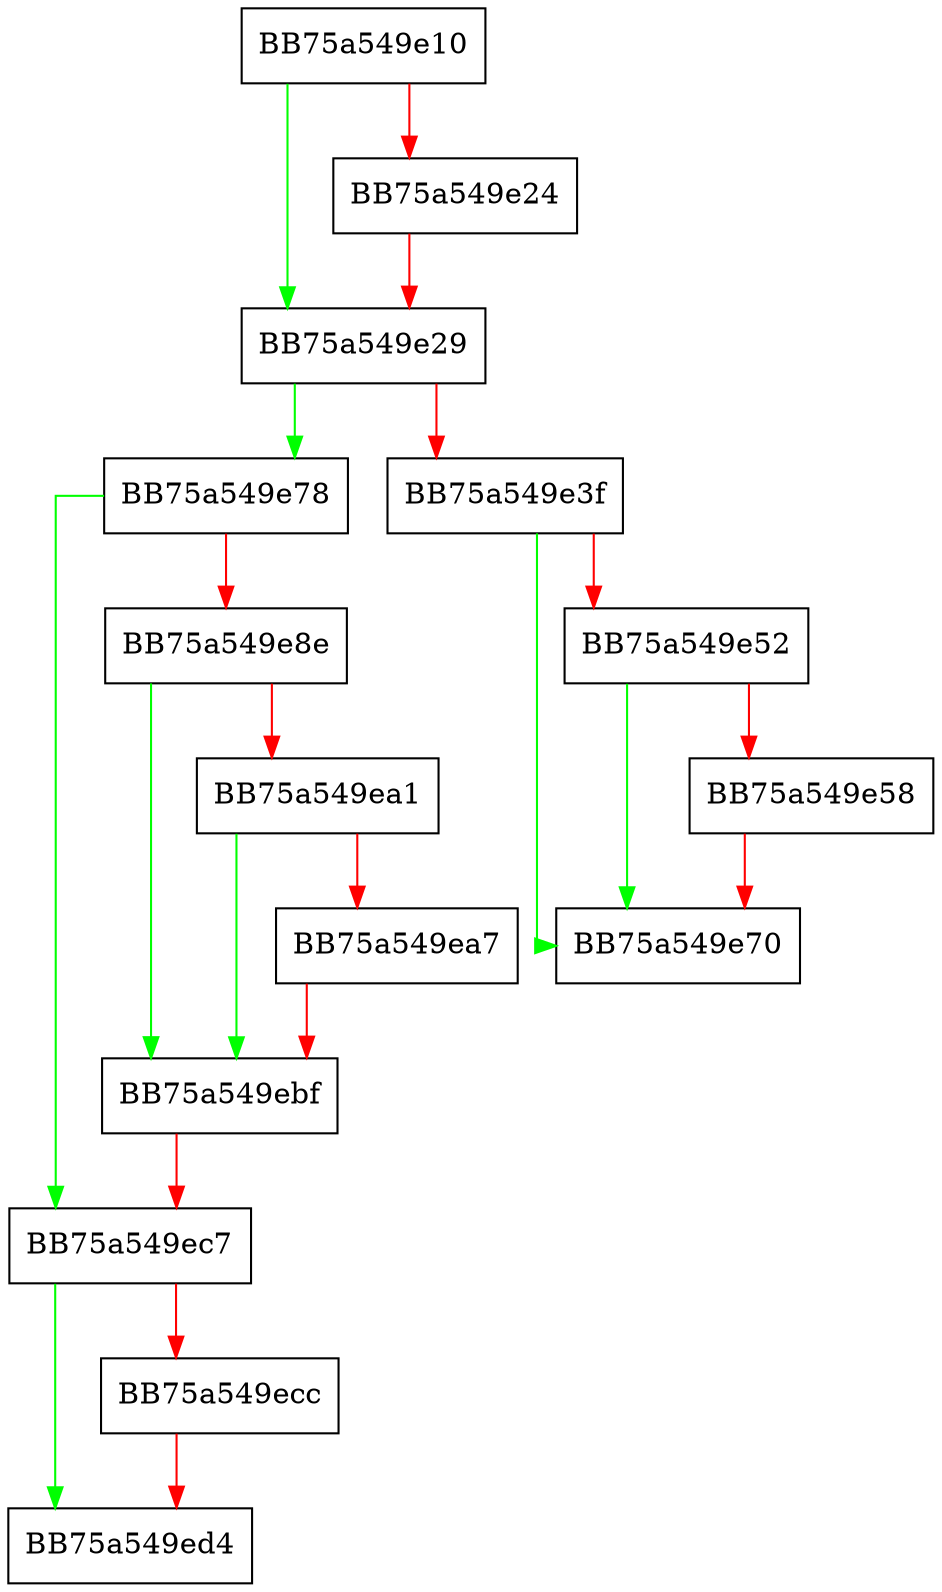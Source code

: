 digraph GetAttributeList {
  node [shape="box"];
  graph [splines=ortho];
  BB75a549e10 -> BB75a549e29 [color="green"];
  BB75a549e10 -> BB75a549e24 [color="red"];
  BB75a549e24 -> BB75a549e29 [color="red"];
  BB75a549e29 -> BB75a549e78 [color="green"];
  BB75a549e29 -> BB75a549e3f [color="red"];
  BB75a549e3f -> BB75a549e70 [color="green"];
  BB75a549e3f -> BB75a549e52 [color="red"];
  BB75a549e52 -> BB75a549e70 [color="green"];
  BB75a549e52 -> BB75a549e58 [color="red"];
  BB75a549e58 -> BB75a549e70 [color="red"];
  BB75a549e78 -> BB75a549ec7 [color="green"];
  BB75a549e78 -> BB75a549e8e [color="red"];
  BB75a549e8e -> BB75a549ebf [color="green"];
  BB75a549e8e -> BB75a549ea1 [color="red"];
  BB75a549ea1 -> BB75a549ebf [color="green"];
  BB75a549ea1 -> BB75a549ea7 [color="red"];
  BB75a549ea7 -> BB75a549ebf [color="red"];
  BB75a549ebf -> BB75a549ec7 [color="red"];
  BB75a549ec7 -> BB75a549ed4 [color="green"];
  BB75a549ec7 -> BB75a549ecc [color="red"];
  BB75a549ecc -> BB75a549ed4 [color="red"];
}